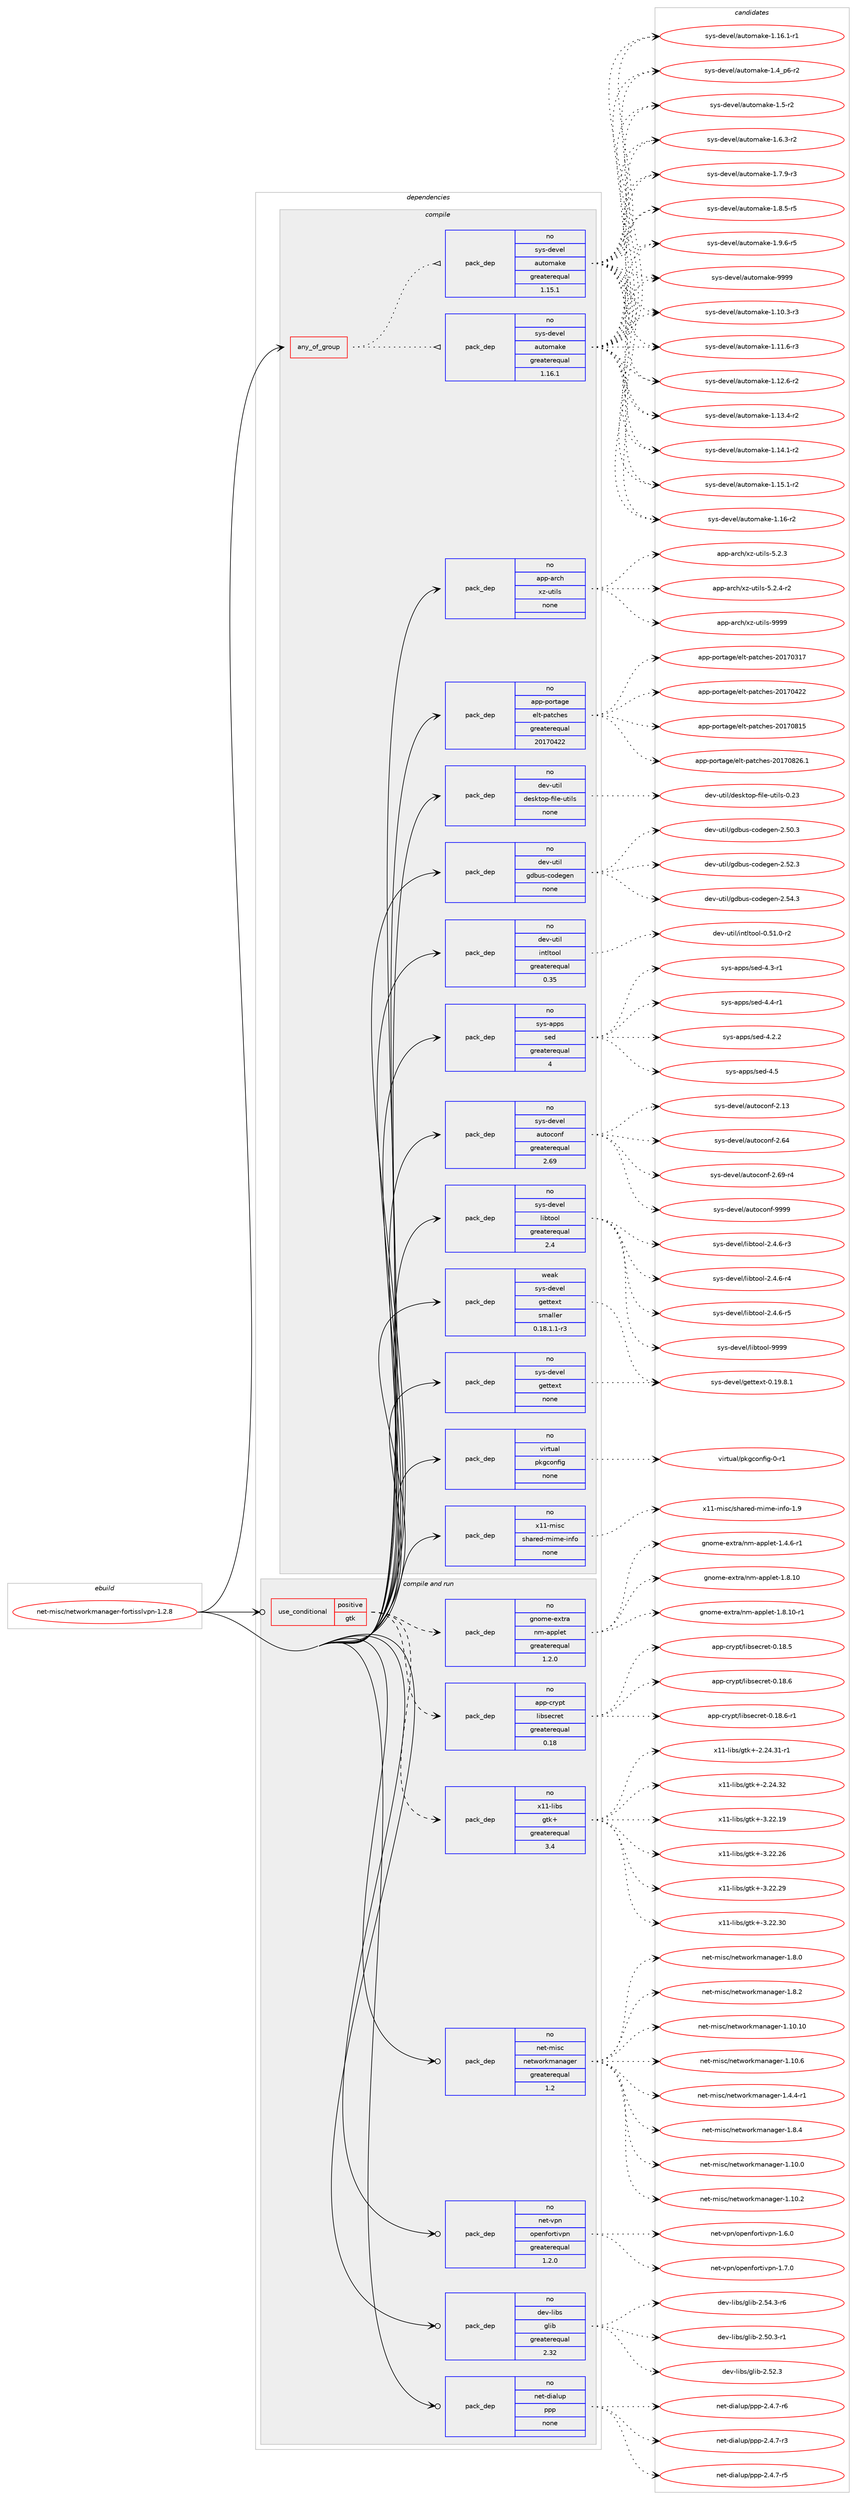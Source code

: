 digraph prolog {

# *************
# Graph options
# *************

newrank=true;
concentrate=true;
compound=true;
graph [rankdir=LR,fontname=Helvetica,fontsize=10,ranksep=1.5];#, ranksep=2.5, nodesep=0.2];
edge  [arrowhead=vee];
node  [fontname=Helvetica,fontsize=10];

# **********
# The ebuild
# **********

subgraph cluster_leftcol {
color=gray;
rank=same;
label=<<i>ebuild</i>>;
id [label="net-misc/networkmanager-fortisslvpn-1.2.8", color=red, width=4, href="../net-misc/networkmanager-fortisslvpn-1.2.8.svg"];
}

# ****************
# The dependencies
# ****************

subgraph cluster_midcol {
color=gray;
label=<<i>dependencies</i>>;
subgraph cluster_compile {
fillcolor="#eeeeee";
style=filled;
label=<<i>compile</i>>;
subgraph any3 {
dependency273 [label=<<TABLE BORDER="0" CELLBORDER="1" CELLSPACING="0" CELLPADDING="4"><TR><TD CELLPADDING="10">any_of_group</TD></TR></TABLE>>, shape=none, color=red];subgraph pack202 {
dependency274 [label=<<TABLE BORDER="0" CELLBORDER="1" CELLSPACING="0" CELLPADDING="4" WIDTH="220"><TR><TD ROWSPAN="6" CELLPADDING="30">pack_dep</TD></TR><TR><TD WIDTH="110">no</TD></TR><TR><TD>sys-devel</TD></TR><TR><TD>automake</TD></TR><TR><TD>greaterequal</TD></TR><TR><TD>1.16.1</TD></TR></TABLE>>, shape=none, color=blue];
}
dependency273:e -> dependency274:w [weight=20,style="dotted",arrowhead="oinv"];
subgraph pack203 {
dependency275 [label=<<TABLE BORDER="0" CELLBORDER="1" CELLSPACING="0" CELLPADDING="4" WIDTH="220"><TR><TD ROWSPAN="6" CELLPADDING="30">pack_dep</TD></TR><TR><TD WIDTH="110">no</TD></TR><TR><TD>sys-devel</TD></TR><TR><TD>automake</TD></TR><TR><TD>greaterequal</TD></TR><TR><TD>1.15.1</TD></TR></TABLE>>, shape=none, color=blue];
}
dependency273:e -> dependency275:w [weight=20,style="dotted",arrowhead="oinv"];
}
id:e -> dependency273:w [weight=20,style="solid",arrowhead="vee"];
subgraph pack204 {
dependency276 [label=<<TABLE BORDER="0" CELLBORDER="1" CELLSPACING="0" CELLPADDING="4" WIDTH="220"><TR><TD ROWSPAN="6" CELLPADDING="30">pack_dep</TD></TR><TR><TD WIDTH="110">no</TD></TR><TR><TD>app-arch</TD></TR><TR><TD>xz-utils</TD></TR><TR><TD>none</TD></TR><TR><TD></TD></TR></TABLE>>, shape=none, color=blue];
}
id:e -> dependency276:w [weight=20,style="solid",arrowhead="vee"];
subgraph pack205 {
dependency277 [label=<<TABLE BORDER="0" CELLBORDER="1" CELLSPACING="0" CELLPADDING="4" WIDTH="220"><TR><TD ROWSPAN="6" CELLPADDING="30">pack_dep</TD></TR><TR><TD WIDTH="110">no</TD></TR><TR><TD>app-portage</TD></TR><TR><TD>elt-patches</TD></TR><TR><TD>greaterequal</TD></TR><TR><TD>20170422</TD></TR></TABLE>>, shape=none, color=blue];
}
id:e -> dependency277:w [weight=20,style="solid",arrowhead="vee"];
subgraph pack206 {
dependency278 [label=<<TABLE BORDER="0" CELLBORDER="1" CELLSPACING="0" CELLPADDING="4" WIDTH="220"><TR><TD ROWSPAN="6" CELLPADDING="30">pack_dep</TD></TR><TR><TD WIDTH="110">no</TD></TR><TR><TD>dev-util</TD></TR><TR><TD>desktop-file-utils</TD></TR><TR><TD>none</TD></TR><TR><TD></TD></TR></TABLE>>, shape=none, color=blue];
}
id:e -> dependency278:w [weight=20,style="solid",arrowhead="vee"];
subgraph pack207 {
dependency279 [label=<<TABLE BORDER="0" CELLBORDER="1" CELLSPACING="0" CELLPADDING="4" WIDTH="220"><TR><TD ROWSPAN="6" CELLPADDING="30">pack_dep</TD></TR><TR><TD WIDTH="110">no</TD></TR><TR><TD>dev-util</TD></TR><TR><TD>gdbus-codegen</TD></TR><TR><TD>none</TD></TR><TR><TD></TD></TR></TABLE>>, shape=none, color=blue];
}
id:e -> dependency279:w [weight=20,style="solid",arrowhead="vee"];
subgraph pack208 {
dependency280 [label=<<TABLE BORDER="0" CELLBORDER="1" CELLSPACING="0" CELLPADDING="4" WIDTH="220"><TR><TD ROWSPAN="6" CELLPADDING="30">pack_dep</TD></TR><TR><TD WIDTH="110">no</TD></TR><TR><TD>dev-util</TD></TR><TR><TD>intltool</TD></TR><TR><TD>greaterequal</TD></TR><TR><TD>0.35</TD></TR></TABLE>>, shape=none, color=blue];
}
id:e -> dependency280:w [weight=20,style="solid",arrowhead="vee"];
subgraph pack209 {
dependency281 [label=<<TABLE BORDER="0" CELLBORDER="1" CELLSPACING="0" CELLPADDING="4" WIDTH="220"><TR><TD ROWSPAN="6" CELLPADDING="30">pack_dep</TD></TR><TR><TD WIDTH="110">no</TD></TR><TR><TD>sys-apps</TD></TR><TR><TD>sed</TD></TR><TR><TD>greaterequal</TD></TR><TR><TD>4</TD></TR></TABLE>>, shape=none, color=blue];
}
id:e -> dependency281:w [weight=20,style="solid",arrowhead="vee"];
subgraph pack210 {
dependency282 [label=<<TABLE BORDER="0" CELLBORDER="1" CELLSPACING="0" CELLPADDING="4" WIDTH="220"><TR><TD ROWSPAN="6" CELLPADDING="30">pack_dep</TD></TR><TR><TD WIDTH="110">no</TD></TR><TR><TD>sys-devel</TD></TR><TR><TD>autoconf</TD></TR><TR><TD>greaterequal</TD></TR><TR><TD>2.69</TD></TR></TABLE>>, shape=none, color=blue];
}
id:e -> dependency282:w [weight=20,style="solid",arrowhead="vee"];
subgraph pack211 {
dependency283 [label=<<TABLE BORDER="0" CELLBORDER="1" CELLSPACING="0" CELLPADDING="4" WIDTH="220"><TR><TD ROWSPAN="6" CELLPADDING="30">pack_dep</TD></TR><TR><TD WIDTH="110">no</TD></TR><TR><TD>sys-devel</TD></TR><TR><TD>gettext</TD></TR><TR><TD>none</TD></TR><TR><TD></TD></TR></TABLE>>, shape=none, color=blue];
}
id:e -> dependency283:w [weight=20,style="solid",arrowhead="vee"];
subgraph pack212 {
dependency284 [label=<<TABLE BORDER="0" CELLBORDER="1" CELLSPACING="0" CELLPADDING="4" WIDTH="220"><TR><TD ROWSPAN="6" CELLPADDING="30">pack_dep</TD></TR><TR><TD WIDTH="110">no</TD></TR><TR><TD>sys-devel</TD></TR><TR><TD>libtool</TD></TR><TR><TD>greaterequal</TD></TR><TR><TD>2.4</TD></TR></TABLE>>, shape=none, color=blue];
}
id:e -> dependency284:w [weight=20,style="solid",arrowhead="vee"];
subgraph pack213 {
dependency285 [label=<<TABLE BORDER="0" CELLBORDER="1" CELLSPACING="0" CELLPADDING="4" WIDTH="220"><TR><TD ROWSPAN="6" CELLPADDING="30">pack_dep</TD></TR><TR><TD WIDTH="110">no</TD></TR><TR><TD>virtual</TD></TR><TR><TD>pkgconfig</TD></TR><TR><TD>none</TD></TR><TR><TD></TD></TR></TABLE>>, shape=none, color=blue];
}
id:e -> dependency285:w [weight=20,style="solid",arrowhead="vee"];
subgraph pack214 {
dependency286 [label=<<TABLE BORDER="0" CELLBORDER="1" CELLSPACING="0" CELLPADDING="4" WIDTH="220"><TR><TD ROWSPAN="6" CELLPADDING="30">pack_dep</TD></TR><TR><TD WIDTH="110">no</TD></TR><TR><TD>x11-misc</TD></TR><TR><TD>shared-mime-info</TD></TR><TR><TD>none</TD></TR><TR><TD></TD></TR></TABLE>>, shape=none, color=blue];
}
id:e -> dependency286:w [weight=20,style="solid",arrowhead="vee"];
subgraph pack215 {
dependency287 [label=<<TABLE BORDER="0" CELLBORDER="1" CELLSPACING="0" CELLPADDING="4" WIDTH="220"><TR><TD ROWSPAN="6" CELLPADDING="30">pack_dep</TD></TR><TR><TD WIDTH="110">weak</TD></TR><TR><TD>sys-devel</TD></TR><TR><TD>gettext</TD></TR><TR><TD>smaller</TD></TR><TR><TD>0.18.1.1-r3</TD></TR></TABLE>>, shape=none, color=blue];
}
id:e -> dependency287:w [weight=20,style="solid",arrowhead="vee"];
}
subgraph cluster_compileandrun {
fillcolor="#eeeeee";
style=filled;
label=<<i>compile and run</i>>;
subgraph cond70 {
dependency288 [label=<<TABLE BORDER="0" CELLBORDER="1" CELLSPACING="0" CELLPADDING="4"><TR><TD ROWSPAN="3" CELLPADDING="10">use_conditional</TD></TR><TR><TD>positive</TD></TR><TR><TD>gtk</TD></TR></TABLE>>, shape=none, color=red];
subgraph pack216 {
dependency289 [label=<<TABLE BORDER="0" CELLBORDER="1" CELLSPACING="0" CELLPADDING="4" WIDTH="220"><TR><TD ROWSPAN="6" CELLPADDING="30">pack_dep</TD></TR><TR><TD WIDTH="110">no</TD></TR><TR><TD>app-crypt</TD></TR><TR><TD>libsecret</TD></TR><TR><TD>greaterequal</TD></TR><TR><TD>0.18</TD></TR></TABLE>>, shape=none, color=blue];
}
dependency288:e -> dependency289:w [weight=20,style="dashed",arrowhead="vee"];
subgraph pack217 {
dependency290 [label=<<TABLE BORDER="0" CELLBORDER="1" CELLSPACING="0" CELLPADDING="4" WIDTH="220"><TR><TD ROWSPAN="6" CELLPADDING="30">pack_dep</TD></TR><TR><TD WIDTH="110">no</TD></TR><TR><TD>gnome-extra</TD></TR><TR><TD>nm-applet</TD></TR><TR><TD>greaterequal</TD></TR><TR><TD>1.2.0</TD></TR></TABLE>>, shape=none, color=blue];
}
dependency288:e -> dependency290:w [weight=20,style="dashed",arrowhead="vee"];
subgraph pack218 {
dependency291 [label=<<TABLE BORDER="0" CELLBORDER="1" CELLSPACING="0" CELLPADDING="4" WIDTH="220"><TR><TD ROWSPAN="6" CELLPADDING="30">pack_dep</TD></TR><TR><TD WIDTH="110">no</TD></TR><TR><TD>x11-libs</TD></TR><TR><TD>gtk+</TD></TR><TR><TD>greaterequal</TD></TR><TR><TD>3.4</TD></TR></TABLE>>, shape=none, color=blue];
}
dependency288:e -> dependency291:w [weight=20,style="dashed",arrowhead="vee"];
}
id:e -> dependency288:w [weight=20,style="solid",arrowhead="odotvee"];
subgraph pack219 {
dependency292 [label=<<TABLE BORDER="0" CELLBORDER="1" CELLSPACING="0" CELLPADDING="4" WIDTH="220"><TR><TD ROWSPAN="6" CELLPADDING="30">pack_dep</TD></TR><TR><TD WIDTH="110">no</TD></TR><TR><TD>dev-libs</TD></TR><TR><TD>glib</TD></TR><TR><TD>greaterequal</TD></TR><TR><TD>2.32</TD></TR></TABLE>>, shape=none, color=blue];
}
id:e -> dependency292:w [weight=20,style="solid",arrowhead="odotvee"];
subgraph pack220 {
dependency293 [label=<<TABLE BORDER="0" CELLBORDER="1" CELLSPACING="0" CELLPADDING="4" WIDTH="220"><TR><TD ROWSPAN="6" CELLPADDING="30">pack_dep</TD></TR><TR><TD WIDTH="110">no</TD></TR><TR><TD>net-dialup</TD></TR><TR><TD>ppp</TD></TR><TR><TD>none</TD></TR><TR><TD></TD></TR></TABLE>>, shape=none, color=blue];
}
id:e -> dependency293:w [weight=20,style="solid",arrowhead="odotvee"];
subgraph pack221 {
dependency294 [label=<<TABLE BORDER="0" CELLBORDER="1" CELLSPACING="0" CELLPADDING="4" WIDTH="220"><TR><TD ROWSPAN="6" CELLPADDING="30">pack_dep</TD></TR><TR><TD WIDTH="110">no</TD></TR><TR><TD>net-misc</TD></TR><TR><TD>networkmanager</TD></TR><TR><TD>greaterequal</TD></TR><TR><TD>1.2</TD></TR></TABLE>>, shape=none, color=blue];
}
id:e -> dependency294:w [weight=20,style="solid",arrowhead="odotvee"];
subgraph pack222 {
dependency295 [label=<<TABLE BORDER="0" CELLBORDER="1" CELLSPACING="0" CELLPADDING="4" WIDTH="220"><TR><TD ROWSPAN="6" CELLPADDING="30">pack_dep</TD></TR><TR><TD WIDTH="110">no</TD></TR><TR><TD>net-vpn</TD></TR><TR><TD>openfortivpn</TD></TR><TR><TD>greaterequal</TD></TR><TR><TD>1.2.0</TD></TR></TABLE>>, shape=none, color=blue];
}
id:e -> dependency295:w [weight=20,style="solid",arrowhead="odotvee"];
}
subgraph cluster_run {
fillcolor="#eeeeee";
style=filled;
label=<<i>run</i>>;
}
}

# **************
# The candidates
# **************

subgraph cluster_choices {
rank=same;
color=gray;
label=<<i>candidates</i>>;

subgraph choice202 {
color=black;
nodesep=1;
choice11512111545100101118101108479711711611110997107101454946494846514511451 [label="sys-devel/automake-1.10.3-r3", color=red, width=4,href="../sys-devel/automake-1.10.3-r3.svg"];
choice11512111545100101118101108479711711611110997107101454946494946544511451 [label="sys-devel/automake-1.11.6-r3", color=red, width=4,href="../sys-devel/automake-1.11.6-r3.svg"];
choice11512111545100101118101108479711711611110997107101454946495046544511450 [label="sys-devel/automake-1.12.6-r2", color=red, width=4,href="../sys-devel/automake-1.12.6-r2.svg"];
choice11512111545100101118101108479711711611110997107101454946495146524511450 [label="sys-devel/automake-1.13.4-r2", color=red, width=4,href="../sys-devel/automake-1.13.4-r2.svg"];
choice11512111545100101118101108479711711611110997107101454946495246494511450 [label="sys-devel/automake-1.14.1-r2", color=red, width=4,href="../sys-devel/automake-1.14.1-r2.svg"];
choice11512111545100101118101108479711711611110997107101454946495346494511450 [label="sys-devel/automake-1.15.1-r2", color=red, width=4,href="../sys-devel/automake-1.15.1-r2.svg"];
choice1151211154510010111810110847971171161111099710710145494649544511450 [label="sys-devel/automake-1.16-r2", color=red, width=4,href="../sys-devel/automake-1.16-r2.svg"];
choice11512111545100101118101108479711711611110997107101454946495446494511449 [label="sys-devel/automake-1.16.1-r1", color=red, width=4,href="../sys-devel/automake-1.16.1-r1.svg"];
choice115121115451001011181011084797117116111109971071014549465295112544511450 [label="sys-devel/automake-1.4_p6-r2", color=red, width=4,href="../sys-devel/automake-1.4_p6-r2.svg"];
choice11512111545100101118101108479711711611110997107101454946534511450 [label="sys-devel/automake-1.5-r2", color=red, width=4,href="../sys-devel/automake-1.5-r2.svg"];
choice115121115451001011181011084797117116111109971071014549465446514511450 [label="sys-devel/automake-1.6.3-r2", color=red, width=4,href="../sys-devel/automake-1.6.3-r2.svg"];
choice115121115451001011181011084797117116111109971071014549465546574511451 [label="sys-devel/automake-1.7.9-r3", color=red, width=4,href="../sys-devel/automake-1.7.9-r3.svg"];
choice115121115451001011181011084797117116111109971071014549465646534511453 [label="sys-devel/automake-1.8.5-r5", color=red, width=4,href="../sys-devel/automake-1.8.5-r5.svg"];
choice115121115451001011181011084797117116111109971071014549465746544511453 [label="sys-devel/automake-1.9.6-r5", color=red, width=4,href="../sys-devel/automake-1.9.6-r5.svg"];
choice115121115451001011181011084797117116111109971071014557575757 [label="sys-devel/automake-9999", color=red, width=4,href="../sys-devel/automake-9999.svg"];
dependency274:e -> choice11512111545100101118101108479711711611110997107101454946494846514511451:w [style=dotted,weight="100"];
dependency274:e -> choice11512111545100101118101108479711711611110997107101454946494946544511451:w [style=dotted,weight="100"];
dependency274:e -> choice11512111545100101118101108479711711611110997107101454946495046544511450:w [style=dotted,weight="100"];
dependency274:e -> choice11512111545100101118101108479711711611110997107101454946495146524511450:w [style=dotted,weight="100"];
dependency274:e -> choice11512111545100101118101108479711711611110997107101454946495246494511450:w [style=dotted,weight="100"];
dependency274:e -> choice11512111545100101118101108479711711611110997107101454946495346494511450:w [style=dotted,weight="100"];
dependency274:e -> choice1151211154510010111810110847971171161111099710710145494649544511450:w [style=dotted,weight="100"];
dependency274:e -> choice11512111545100101118101108479711711611110997107101454946495446494511449:w [style=dotted,weight="100"];
dependency274:e -> choice115121115451001011181011084797117116111109971071014549465295112544511450:w [style=dotted,weight="100"];
dependency274:e -> choice11512111545100101118101108479711711611110997107101454946534511450:w [style=dotted,weight="100"];
dependency274:e -> choice115121115451001011181011084797117116111109971071014549465446514511450:w [style=dotted,weight="100"];
dependency274:e -> choice115121115451001011181011084797117116111109971071014549465546574511451:w [style=dotted,weight="100"];
dependency274:e -> choice115121115451001011181011084797117116111109971071014549465646534511453:w [style=dotted,weight="100"];
dependency274:e -> choice115121115451001011181011084797117116111109971071014549465746544511453:w [style=dotted,weight="100"];
dependency274:e -> choice115121115451001011181011084797117116111109971071014557575757:w [style=dotted,weight="100"];
}
subgraph choice203 {
color=black;
nodesep=1;
choice11512111545100101118101108479711711611110997107101454946494846514511451 [label="sys-devel/automake-1.10.3-r3", color=red, width=4,href="../sys-devel/automake-1.10.3-r3.svg"];
choice11512111545100101118101108479711711611110997107101454946494946544511451 [label="sys-devel/automake-1.11.6-r3", color=red, width=4,href="../sys-devel/automake-1.11.6-r3.svg"];
choice11512111545100101118101108479711711611110997107101454946495046544511450 [label="sys-devel/automake-1.12.6-r2", color=red, width=4,href="../sys-devel/automake-1.12.6-r2.svg"];
choice11512111545100101118101108479711711611110997107101454946495146524511450 [label="sys-devel/automake-1.13.4-r2", color=red, width=4,href="../sys-devel/automake-1.13.4-r2.svg"];
choice11512111545100101118101108479711711611110997107101454946495246494511450 [label="sys-devel/automake-1.14.1-r2", color=red, width=4,href="../sys-devel/automake-1.14.1-r2.svg"];
choice11512111545100101118101108479711711611110997107101454946495346494511450 [label="sys-devel/automake-1.15.1-r2", color=red, width=4,href="../sys-devel/automake-1.15.1-r2.svg"];
choice1151211154510010111810110847971171161111099710710145494649544511450 [label="sys-devel/automake-1.16-r2", color=red, width=4,href="../sys-devel/automake-1.16-r2.svg"];
choice11512111545100101118101108479711711611110997107101454946495446494511449 [label="sys-devel/automake-1.16.1-r1", color=red, width=4,href="../sys-devel/automake-1.16.1-r1.svg"];
choice115121115451001011181011084797117116111109971071014549465295112544511450 [label="sys-devel/automake-1.4_p6-r2", color=red, width=4,href="../sys-devel/automake-1.4_p6-r2.svg"];
choice11512111545100101118101108479711711611110997107101454946534511450 [label="sys-devel/automake-1.5-r2", color=red, width=4,href="../sys-devel/automake-1.5-r2.svg"];
choice115121115451001011181011084797117116111109971071014549465446514511450 [label="sys-devel/automake-1.6.3-r2", color=red, width=4,href="../sys-devel/automake-1.6.3-r2.svg"];
choice115121115451001011181011084797117116111109971071014549465546574511451 [label="sys-devel/automake-1.7.9-r3", color=red, width=4,href="../sys-devel/automake-1.7.9-r3.svg"];
choice115121115451001011181011084797117116111109971071014549465646534511453 [label="sys-devel/automake-1.8.5-r5", color=red, width=4,href="../sys-devel/automake-1.8.5-r5.svg"];
choice115121115451001011181011084797117116111109971071014549465746544511453 [label="sys-devel/automake-1.9.6-r5", color=red, width=4,href="../sys-devel/automake-1.9.6-r5.svg"];
choice115121115451001011181011084797117116111109971071014557575757 [label="sys-devel/automake-9999", color=red, width=4,href="../sys-devel/automake-9999.svg"];
dependency275:e -> choice11512111545100101118101108479711711611110997107101454946494846514511451:w [style=dotted,weight="100"];
dependency275:e -> choice11512111545100101118101108479711711611110997107101454946494946544511451:w [style=dotted,weight="100"];
dependency275:e -> choice11512111545100101118101108479711711611110997107101454946495046544511450:w [style=dotted,weight="100"];
dependency275:e -> choice11512111545100101118101108479711711611110997107101454946495146524511450:w [style=dotted,weight="100"];
dependency275:e -> choice11512111545100101118101108479711711611110997107101454946495246494511450:w [style=dotted,weight="100"];
dependency275:e -> choice11512111545100101118101108479711711611110997107101454946495346494511450:w [style=dotted,weight="100"];
dependency275:e -> choice1151211154510010111810110847971171161111099710710145494649544511450:w [style=dotted,weight="100"];
dependency275:e -> choice11512111545100101118101108479711711611110997107101454946495446494511449:w [style=dotted,weight="100"];
dependency275:e -> choice115121115451001011181011084797117116111109971071014549465295112544511450:w [style=dotted,weight="100"];
dependency275:e -> choice11512111545100101118101108479711711611110997107101454946534511450:w [style=dotted,weight="100"];
dependency275:e -> choice115121115451001011181011084797117116111109971071014549465446514511450:w [style=dotted,weight="100"];
dependency275:e -> choice115121115451001011181011084797117116111109971071014549465546574511451:w [style=dotted,weight="100"];
dependency275:e -> choice115121115451001011181011084797117116111109971071014549465646534511453:w [style=dotted,weight="100"];
dependency275:e -> choice115121115451001011181011084797117116111109971071014549465746544511453:w [style=dotted,weight="100"];
dependency275:e -> choice115121115451001011181011084797117116111109971071014557575757:w [style=dotted,weight="100"];
}
subgraph choice204 {
color=black;
nodesep=1;
choice971121124597114991044712012245117116105108115455346504651 [label="app-arch/xz-utils-5.2.3", color=red, width=4,href="../app-arch/xz-utils-5.2.3.svg"];
choice9711211245971149910447120122451171161051081154553465046524511450 [label="app-arch/xz-utils-5.2.4-r2", color=red, width=4,href="../app-arch/xz-utils-5.2.4-r2.svg"];
choice9711211245971149910447120122451171161051081154557575757 [label="app-arch/xz-utils-9999", color=red, width=4,href="../app-arch/xz-utils-9999.svg"];
dependency276:e -> choice971121124597114991044712012245117116105108115455346504651:w [style=dotted,weight="100"];
dependency276:e -> choice9711211245971149910447120122451171161051081154553465046524511450:w [style=dotted,weight="100"];
dependency276:e -> choice9711211245971149910447120122451171161051081154557575757:w [style=dotted,weight="100"];
}
subgraph choice205 {
color=black;
nodesep=1;
choice97112112451121111141169710310147101108116451129711699104101115455048495548514955 [label="app-portage/elt-patches-20170317", color=red, width=4,href="../app-portage/elt-patches-20170317.svg"];
choice97112112451121111141169710310147101108116451129711699104101115455048495548525050 [label="app-portage/elt-patches-20170422", color=red, width=4,href="../app-portage/elt-patches-20170422.svg"];
choice97112112451121111141169710310147101108116451129711699104101115455048495548564953 [label="app-portage/elt-patches-20170815", color=red, width=4,href="../app-portage/elt-patches-20170815.svg"];
choice971121124511211111411697103101471011081164511297116991041011154550484955485650544649 [label="app-portage/elt-patches-20170826.1", color=red, width=4,href="../app-portage/elt-patches-20170826.1.svg"];
dependency277:e -> choice97112112451121111141169710310147101108116451129711699104101115455048495548514955:w [style=dotted,weight="100"];
dependency277:e -> choice97112112451121111141169710310147101108116451129711699104101115455048495548525050:w [style=dotted,weight="100"];
dependency277:e -> choice97112112451121111141169710310147101108116451129711699104101115455048495548564953:w [style=dotted,weight="100"];
dependency277:e -> choice971121124511211111411697103101471011081164511297116991041011154550484955485650544649:w [style=dotted,weight="100"];
}
subgraph choice206 {
color=black;
nodesep=1;
choice100101118451171161051084710010111510711611111245102105108101451171161051081154548465051 [label="dev-util/desktop-file-utils-0.23", color=red, width=4,href="../dev-util/desktop-file-utils-0.23.svg"];
dependency278:e -> choice100101118451171161051084710010111510711611111245102105108101451171161051081154548465051:w [style=dotted,weight="100"];
}
subgraph choice207 {
color=black;
nodesep=1;
choice100101118451171161051084710310098117115459911110010110310111045504653484651 [label="dev-util/gdbus-codegen-2.50.3", color=red, width=4,href="../dev-util/gdbus-codegen-2.50.3.svg"];
choice100101118451171161051084710310098117115459911110010110310111045504653504651 [label="dev-util/gdbus-codegen-2.52.3", color=red, width=4,href="../dev-util/gdbus-codegen-2.52.3.svg"];
choice100101118451171161051084710310098117115459911110010110310111045504653524651 [label="dev-util/gdbus-codegen-2.54.3", color=red, width=4,href="../dev-util/gdbus-codegen-2.54.3.svg"];
dependency279:e -> choice100101118451171161051084710310098117115459911110010110310111045504653484651:w [style=dotted,weight="100"];
dependency279:e -> choice100101118451171161051084710310098117115459911110010110310111045504653504651:w [style=dotted,weight="100"];
dependency279:e -> choice100101118451171161051084710310098117115459911110010110310111045504653524651:w [style=dotted,weight="100"];
}
subgraph choice208 {
color=black;
nodesep=1;
choice1001011184511711610510847105110116108116111111108454846534946484511450 [label="dev-util/intltool-0.51.0-r2", color=red, width=4,href="../dev-util/intltool-0.51.0-r2.svg"];
dependency280:e -> choice1001011184511711610510847105110116108116111111108454846534946484511450:w [style=dotted,weight="100"];
}
subgraph choice209 {
color=black;
nodesep=1;
choice115121115459711211211547115101100455246514511449 [label="sys-apps/sed-4.3-r1", color=red, width=4,href="../sys-apps/sed-4.3-r1.svg"];
choice115121115459711211211547115101100455246524511449 [label="sys-apps/sed-4.4-r1", color=red, width=4,href="../sys-apps/sed-4.4-r1.svg"];
choice115121115459711211211547115101100455246504650 [label="sys-apps/sed-4.2.2", color=red, width=4,href="../sys-apps/sed-4.2.2.svg"];
choice11512111545971121121154711510110045524653 [label="sys-apps/sed-4.5", color=red, width=4,href="../sys-apps/sed-4.5.svg"];
dependency281:e -> choice115121115459711211211547115101100455246514511449:w [style=dotted,weight="100"];
dependency281:e -> choice115121115459711211211547115101100455246524511449:w [style=dotted,weight="100"];
dependency281:e -> choice115121115459711211211547115101100455246504650:w [style=dotted,weight="100"];
dependency281:e -> choice11512111545971121121154711510110045524653:w [style=dotted,weight="100"];
}
subgraph choice210 {
color=black;
nodesep=1;
choice115121115451001011181011084797117116111991111101024550464951 [label="sys-devel/autoconf-2.13", color=red, width=4,href="../sys-devel/autoconf-2.13.svg"];
choice115121115451001011181011084797117116111991111101024550465452 [label="sys-devel/autoconf-2.64", color=red, width=4,href="../sys-devel/autoconf-2.64.svg"];
choice1151211154510010111810110847971171161119911111010245504654574511452 [label="sys-devel/autoconf-2.69-r4", color=red, width=4,href="../sys-devel/autoconf-2.69-r4.svg"];
choice115121115451001011181011084797117116111991111101024557575757 [label="sys-devel/autoconf-9999", color=red, width=4,href="../sys-devel/autoconf-9999.svg"];
dependency282:e -> choice115121115451001011181011084797117116111991111101024550464951:w [style=dotted,weight="100"];
dependency282:e -> choice115121115451001011181011084797117116111991111101024550465452:w [style=dotted,weight="100"];
dependency282:e -> choice1151211154510010111810110847971171161119911111010245504654574511452:w [style=dotted,weight="100"];
dependency282:e -> choice115121115451001011181011084797117116111991111101024557575757:w [style=dotted,weight="100"];
}
subgraph choice211 {
color=black;
nodesep=1;
choice1151211154510010111810110847103101116116101120116454846495746564649 [label="sys-devel/gettext-0.19.8.1", color=red, width=4,href="../sys-devel/gettext-0.19.8.1.svg"];
dependency283:e -> choice1151211154510010111810110847103101116116101120116454846495746564649:w [style=dotted,weight="100"];
}
subgraph choice212 {
color=black;
nodesep=1;
choice1151211154510010111810110847108105981161111111084550465246544511451 [label="sys-devel/libtool-2.4.6-r3", color=red, width=4,href="../sys-devel/libtool-2.4.6-r3.svg"];
choice1151211154510010111810110847108105981161111111084550465246544511452 [label="sys-devel/libtool-2.4.6-r4", color=red, width=4,href="../sys-devel/libtool-2.4.6-r4.svg"];
choice1151211154510010111810110847108105981161111111084550465246544511453 [label="sys-devel/libtool-2.4.6-r5", color=red, width=4,href="../sys-devel/libtool-2.4.6-r5.svg"];
choice1151211154510010111810110847108105981161111111084557575757 [label="sys-devel/libtool-9999", color=red, width=4,href="../sys-devel/libtool-9999.svg"];
dependency284:e -> choice1151211154510010111810110847108105981161111111084550465246544511451:w [style=dotted,weight="100"];
dependency284:e -> choice1151211154510010111810110847108105981161111111084550465246544511452:w [style=dotted,weight="100"];
dependency284:e -> choice1151211154510010111810110847108105981161111111084550465246544511453:w [style=dotted,weight="100"];
dependency284:e -> choice1151211154510010111810110847108105981161111111084557575757:w [style=dotted,weight="100"];
}
subgraph choice213 {
color=black;
nodesep=1;
choice11810511411611797108471121071039911111010210510345484511449 [label="virtual/pkgconfig-0-r1", color=red, width=4,href="../virtual/pkgconfig-0-r1.svg"];
dependency285:e -> choice11810511411611797108471121071039911111010210510345484511449:w [style=dotted,weight="100"];
}
subgraph choice214 {
color=black;
nodesep=1;
choice120494945109105115994711510497114101100451091051091014510511010211145494657 [label="x11-misc/shared-mime-info-1.9", color=red, width=4,href="../x11-misc/shared-mime-info-1.9.svg"];
dependency286:e -> choice120494945109105115994711510497114101100451091051091014510511010211145494657:w [style=dotted,weight="100"];
}
subgraph choice215 {
color=black;
nodesep=1;
choice1151211154510010111810110847103101116116101120116454846495746564649 [label="sys-devel/gettext-0.19.8.1", color=red, width=4,href="../sys-devel/gettext-0.19.8.1.svg"];
dependency287:e -> choice1151211154510010111810110847103101116116101120116454846495746564649:w [style=dotted,weight="100"];
}
subgraph choice216 {
color=black;
nodesep=1;
choice97112112459911412111211647108105981151019911410111645484649564653 [label="app-crypt/libsecret-0.18.5", color=red, width=4,href="../app-crypt/libsecret-0.18.5.svg"];
choice97112112459911412111211647108105981151019911410111645484649564654 [label="app-crypt/libsecret-0.18.6", color=red, width=4,href="../app-crypt/libsecret-0.18.6.svg"];
choice971121124599114121112116471081059811510199114101116454846495646544511449 [label="app-crypt/libsecret-0.18.6-r1", color=red, width=4,href="../app-crypt/libsecret-0.18.6-r1.svg"];
dependency289:e -> choice97112112459911412111211647108105981151019911410111645484649564653:w [style=dotted,weight="100"];
dependency289:e -> choice97112112459911412111211647108105981151019911410111645484649564654:w [style=dotted,weight="100"];
dependency289:e -> choice971121124599114121112116471081059811510199114101116454846495646544511449:w [style=dotted,weight="100"];
}
subgraph choice217 {
color=black;
nodesep=1;
choice10311011110910145101120116114974711010945971121121081011164549465246544511449 [label="gnome-extra/nm-applet-1.4.6-r1", color=red, width=4,href="../gnome-extra/nm-applet-1.4.6-r1.svg"];
choice103110111109101451011201161149747110109459711211210810111645494656464948 [label="gnome-extra/nm-applet-1.8.10", color=red, width=4,href="../gnome-extra/nm-applet-1.8.10.svg"];
choice1031101111091014510112011611497471101094597112112108101116454946564649484511449 [label="gnome-extra/nm-applet-1.8.10-r1", color=red, width=4,href="../gnome-extra/nm-applet-1.8.10-r1.svg"];
dependency290:e -> choice10311011110910145101120116114974711010945971121121081011164549465246544511449:w [style=dotted,weight="100"];
dependency290:e -> choice103110111109101451011201161149747110109459711211210810111645494656464948:w [style=dotted,weight="100"];
dependency290:e -> choice1031101111091014510112011611497471101094597112112108101116454946564649484511449:w [style=dotted,weight="100"];
}
subgraph choice218 {
color=black;
nodesep=1;
choice12049494510810598115471031161074345504650524651494511449 [label="x11-libs/gtk+-2.24.31-r1", color=red, width=4,href="../x11-libs/gtk+-2.24.31-r1.svg"];
choice1204949451081059811547103116107434550465052465150 [label="x11-libs/gtk+-2.24.32", color=red, width=4,href="../x11-libs/gtk+-2.24.32.svg"];
choice1204949451081059811547103116107434551465050464957 [label="x11-libs/gtk+-3.22.19", color=red, width=4,href="../x11-libs/gtk+-3.22.19.svg"];
choice1204949451081059811547103116107434551465050465054 [label="x11-libs/gtk+-3.22.26", color=red, width=4,href="../x11-libs/gtk+-3.22.26.svg"];
choice1204949451081059811547103116107434551465050465057 [label="x11-libs/gtk+-3.22.29", color=red, width=4,href="../x11-libs/gtk+-3.22.29.svg"];
choice1204949451081059811547103116107434551465050465148 [label="x11-libs/gtk+-3.22.30", color=red, width=4,href="../x11-libs/gtk+-3.22.30.svg"];
dependency291:e -> choice12049494510810598115471031161074345504650524651494511449:w [style=dotted,weight="100"];
dependency291:e -> choice1204949451081059811547103116107434550465052465150:w [style=dotted,weight="100"];
dependency291:e -> choice1204949451081059811547103116107434551465050464957:w [style=dotted,weight="100"];
dependency291:e -> choice1204949451081059811547103116107434551465050465054:w [style=dotted,weight="100"];
dependency291:e -> choice1204949451081059811547103116107434551465050465057:w [style=dotted,weight="100"];
dependency291:e -> choice1204949451081059811547103116107434551465050465148:w [style=dotted,weight="100"];
}
subgraph choice219 {
color=black;
nodesep=1;
choice10010111845108105981154710310810598455046534846514511449 [label="dev-libs/glib-2.50.3-r1", color=red, width=4,href="../dev-libs/glib-2.50.3-r1.svg"];
choice1001011184510810598115471031081059845504653504651 [label="dev-libs/glib-2.52.3", color=red, width=4,href="../dev-libs/glib-2.52.3.svg"];
choice10010111845108105981154710310810598455046535246514511454 [label="dev-libs/glib-2.54.3-r6", color=red, width=4,href="../dev-libs/glib-2.54.3-r6.svg"];
dependency292:e -> choice10010111845108105981154710310810598455046534846514511449:w [style=dotted,weight="100"];
dependency292:e -> choice1001011184510810598115471031081059845504653504651:w [style=dotted,weight="100"];
dependency292:e -> choice10010111845108105981154710310810598455046535246514511454:w [style=dotted,weight="100"];
}
subgraph choice220 {
color=black;
nodesep=1;
choice1101011164510010597108117112471121121124550465246554511451 [label="net-dialup/ppp-2.4.7-r3", color=red, width=4,href="../net-dialup/ppp-2.4.7-r3.svg"];
choice1101011164510010597108117112471121121124550465246554511453 [label="net-dialup/ppp-2.4.7-r5", color=red, width=4,href="../net-dialup/ppp-2.4.7-r5.svg"];
choice1101011164510010597108117112471121121124550465246554511454 [label="net-dialup/ppp-2.4.7-r6", color=red, width=4,href="../net-dialup/ppp-2.4.7-r6.svg"];
dependency293:e -> choice1101011164510010597108117112471121121124550465246554511451:w [style=dotted,weight="100"];
dependency293:e -> choice1101011164510010597108117112471121121124550465246554511453:w [style=dotted,weight="100"];
dependency293:e -> choice1101011164510010597108117112471121121124550465246554511454:w [style=dotted,weight="100"];
}
subgraph choice221 {
color=black;
nodesep=1;
choice110101116451091051159947110101116119111114107109971109710310111445494649484648 [label="net-misc/networkmanager-1.10.0", color=red, width=4,href="../net-misc/networkmanager-1.10.0.svg"];
choice110101116451091051159947110101116119111114107109971109710310111445494649484650 [label="net-misc/networkmanager-1.10.2", color=red, width=4,href="../net-misc/networkmanager-1.10.2.svg"];
choice1101011164510910511599471101011161191111141071099711097103101114454946564648 [label="net-misc/networkmanager-1.8.0", color=red, width=4,href="../net-misc/networkmanager-1.8.0.svg"];
choice1101011164510910511599471101011161191111141071099711097103101114454946564650 [label="net-misc/networkmanager-1.8.2", color=red, width=4,href="../net-misc/networkmanager-1.8.2.svg"];
choice11010111645109105115994711010111611911111410710997110971031011144549464948464948 [label="net-misc/networkmanager-1.10.10", color=red, width=4,href="../net-misc/networkmanager-1.10.10.svg"];
choice110101116451091051159947110101116119111114107109971109710310111445494649484654 [label="net-misc/networkmanager-1.10.6", color=red, width=4,href="../net-misc/networkmanager-1.10.6.svg"];
choice11010111645109105115994711010111611911111410710997110971031011144549465246524511449 [label="net-misc/networkmanager-1.4.4-r1", color=red, width=4,href="../net-misc/networkmanager-1.4.4-r1.svg"];
choice1101011164510910511599471101011161191111141071099711097103101114454946564652 [label="net-misc/networkmanager-1.8.4", color=red, width=4,href="../net-misc/networkmanager-1.8.4.svg"];
dependency294:e -> choice110101116451091051159947110101116119111114107109971109710310111445494649484648:w [style=dotted,weight="100"];
dependency294:e -> choice110101116451091051159947110101116119111114107109971109710310111445494649484650:w [style=dotted,weight="100"];
dependency294:e -> choice1101011164510910511599471101011161191111141071099711097103101114454946564648:w [style=dotted,weight="100"];
dependency294:e -> choice1101011164510910511599471101011161191111141071099711097103101114454946564650:w [style=dotted,weight="100"];
dependency294:e -> choice11010111645109105115994711010111611911111410710997110971031011144549464948464948:w [style=dotted,weight="100"];
dependency294:e -> choice110101116451091051159947110101116119111114107109971109710310111445494649484654:w [style=dotted,weight="100"];
dependency294:e -> choice11010111645109105115994711010111611911111410710997110971031011144549465246524511449:w [style=dotted,weight="100"];
dependency294:e -> choice1101011164510910511599471101011161191111141071099711097103101114454946564652:w [style=dotted,weight="100"];
}
subgraph choice222 {
color=black;
nodesep=1;
choice1101011164511811211047111112101110102111114116105118112110454946544648 [label="net-vpn/openfortivpn-1.6.0", color=red, width=4,href="../net-vpn/openfortivpn-1.6.0.svg"];
choice1101011164511811211047111112101110102111114116105118112110454946554648 [label="net-vpn/openfortivpn-1.7.0", color=red, width=4,href="../net-vpn/openfortivpn-1.7.0.svg"];
dependency295:e -> choice1101011164511811211047111112101110102111114116105118112110454946544648:w [style=dotted,weight="100"];
dependency295:e -> choice1101011164511811211047111112101110102111114116105118112110454946554648:w [style=dotted,weight="100"];
}
}

}
